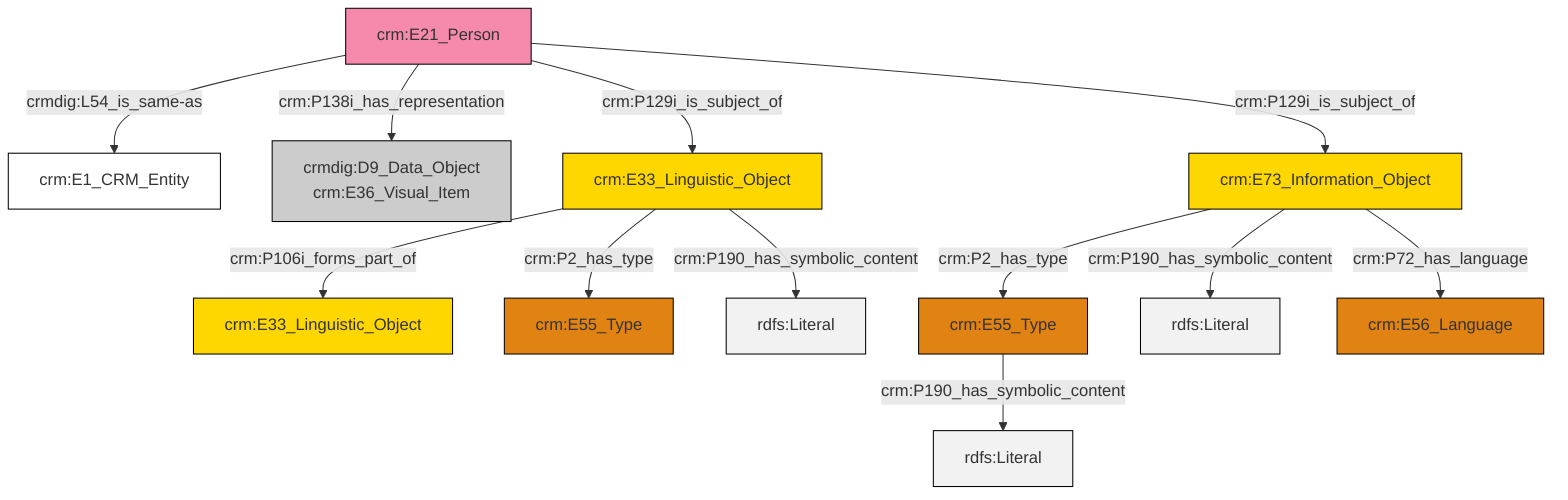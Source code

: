 graph TD
classDef Literal fill:#f2f2f2,stroke:#000000;
classDef CRM_Entity fill:#FFFFFF,stroke:#000000;
classDef Temporal_Entity fill:#00C9E6, stroke:#000000;
classDef Type fill:#E18312, stroke:#000000;
classDef Time-Span fill:#2C9C91, stroke:#000000;
classDef Appellation fill:#FFEB7F, stroke:#000000;
classDef Place fill:#008836, stroke:#000000;
classDef Persistent_Item fill:#B266B2, stroke:#000000;
classDef Conceptual_Object fill:#FFD700, stroke:#000000;
classDef Physical_Thing fill:#D2B48C, stroke:#000000;
classDef Actor fill:#f58aad, stroke:#000000;
classDef PC_Classes fill:#4ce600, stroke:#000000;
classDef Multi fill:#cccccc,stroke:#000000;

2["crm:E21_Person"]:::Actor -->|crmdig:L54_is_same-as| 3["crm:E1_CRM_Entity"]:::CRM_Entity
6["crm:E73_Information_Object"]:::Conceptual_Object -->|crm:P2_has_type| 7["crm:E55_Type"]:::Type
7["crm:E55_Type"]:::Type -->|crm:P190_has_symbolic_content| 10[rdfs:Literal]:::Literal
6["crm:E73_Information_Object"]:::Conceptual_Object -->|crm:P190_has_symbolic_content| 11[rdfs:Literal]:::Literal
2["crm:E21_Person"]:::Actor -->|crm:P138i_has_representation| 4["crmdig:D9_Data_Object<br>crm:E36_Visual_Item"]:::Multi
2["crm:E21_Person"]:::Actor -->|crm:P129i_is_subject_of| 14["crm:E33_Linguistic_Object"]:::Conceptual_Object
6["crm:E73_Information_Object"]:::Conceptual_Object -->|crm:P72_has_language| 17["crm:E56_Language"]:::Type
14["crm:E33_Linguistic_Object"]:::Conceptual_Object -->|crm:P106i_forms_part_of| 12["crm:E33_Linguistic_Object"]:::Conceptual_Object
2["crm:E21_Person"]:::Actor -->|crm:P129i_is_subject_of| 6["crm:E73_Information_Object"]:::Conceptual_Object
14["crm:E33_Linguistic_Object"]:::Conceptual_Object -->|crm:P2_has_type| 0["crm:E55_Type"]:::Type
14["crm:E33_Linguistic_Object"]:::Conceptual_Object -->|crm:P190_has_symbolic_content| 22[rdfs:Literal]:::Literal